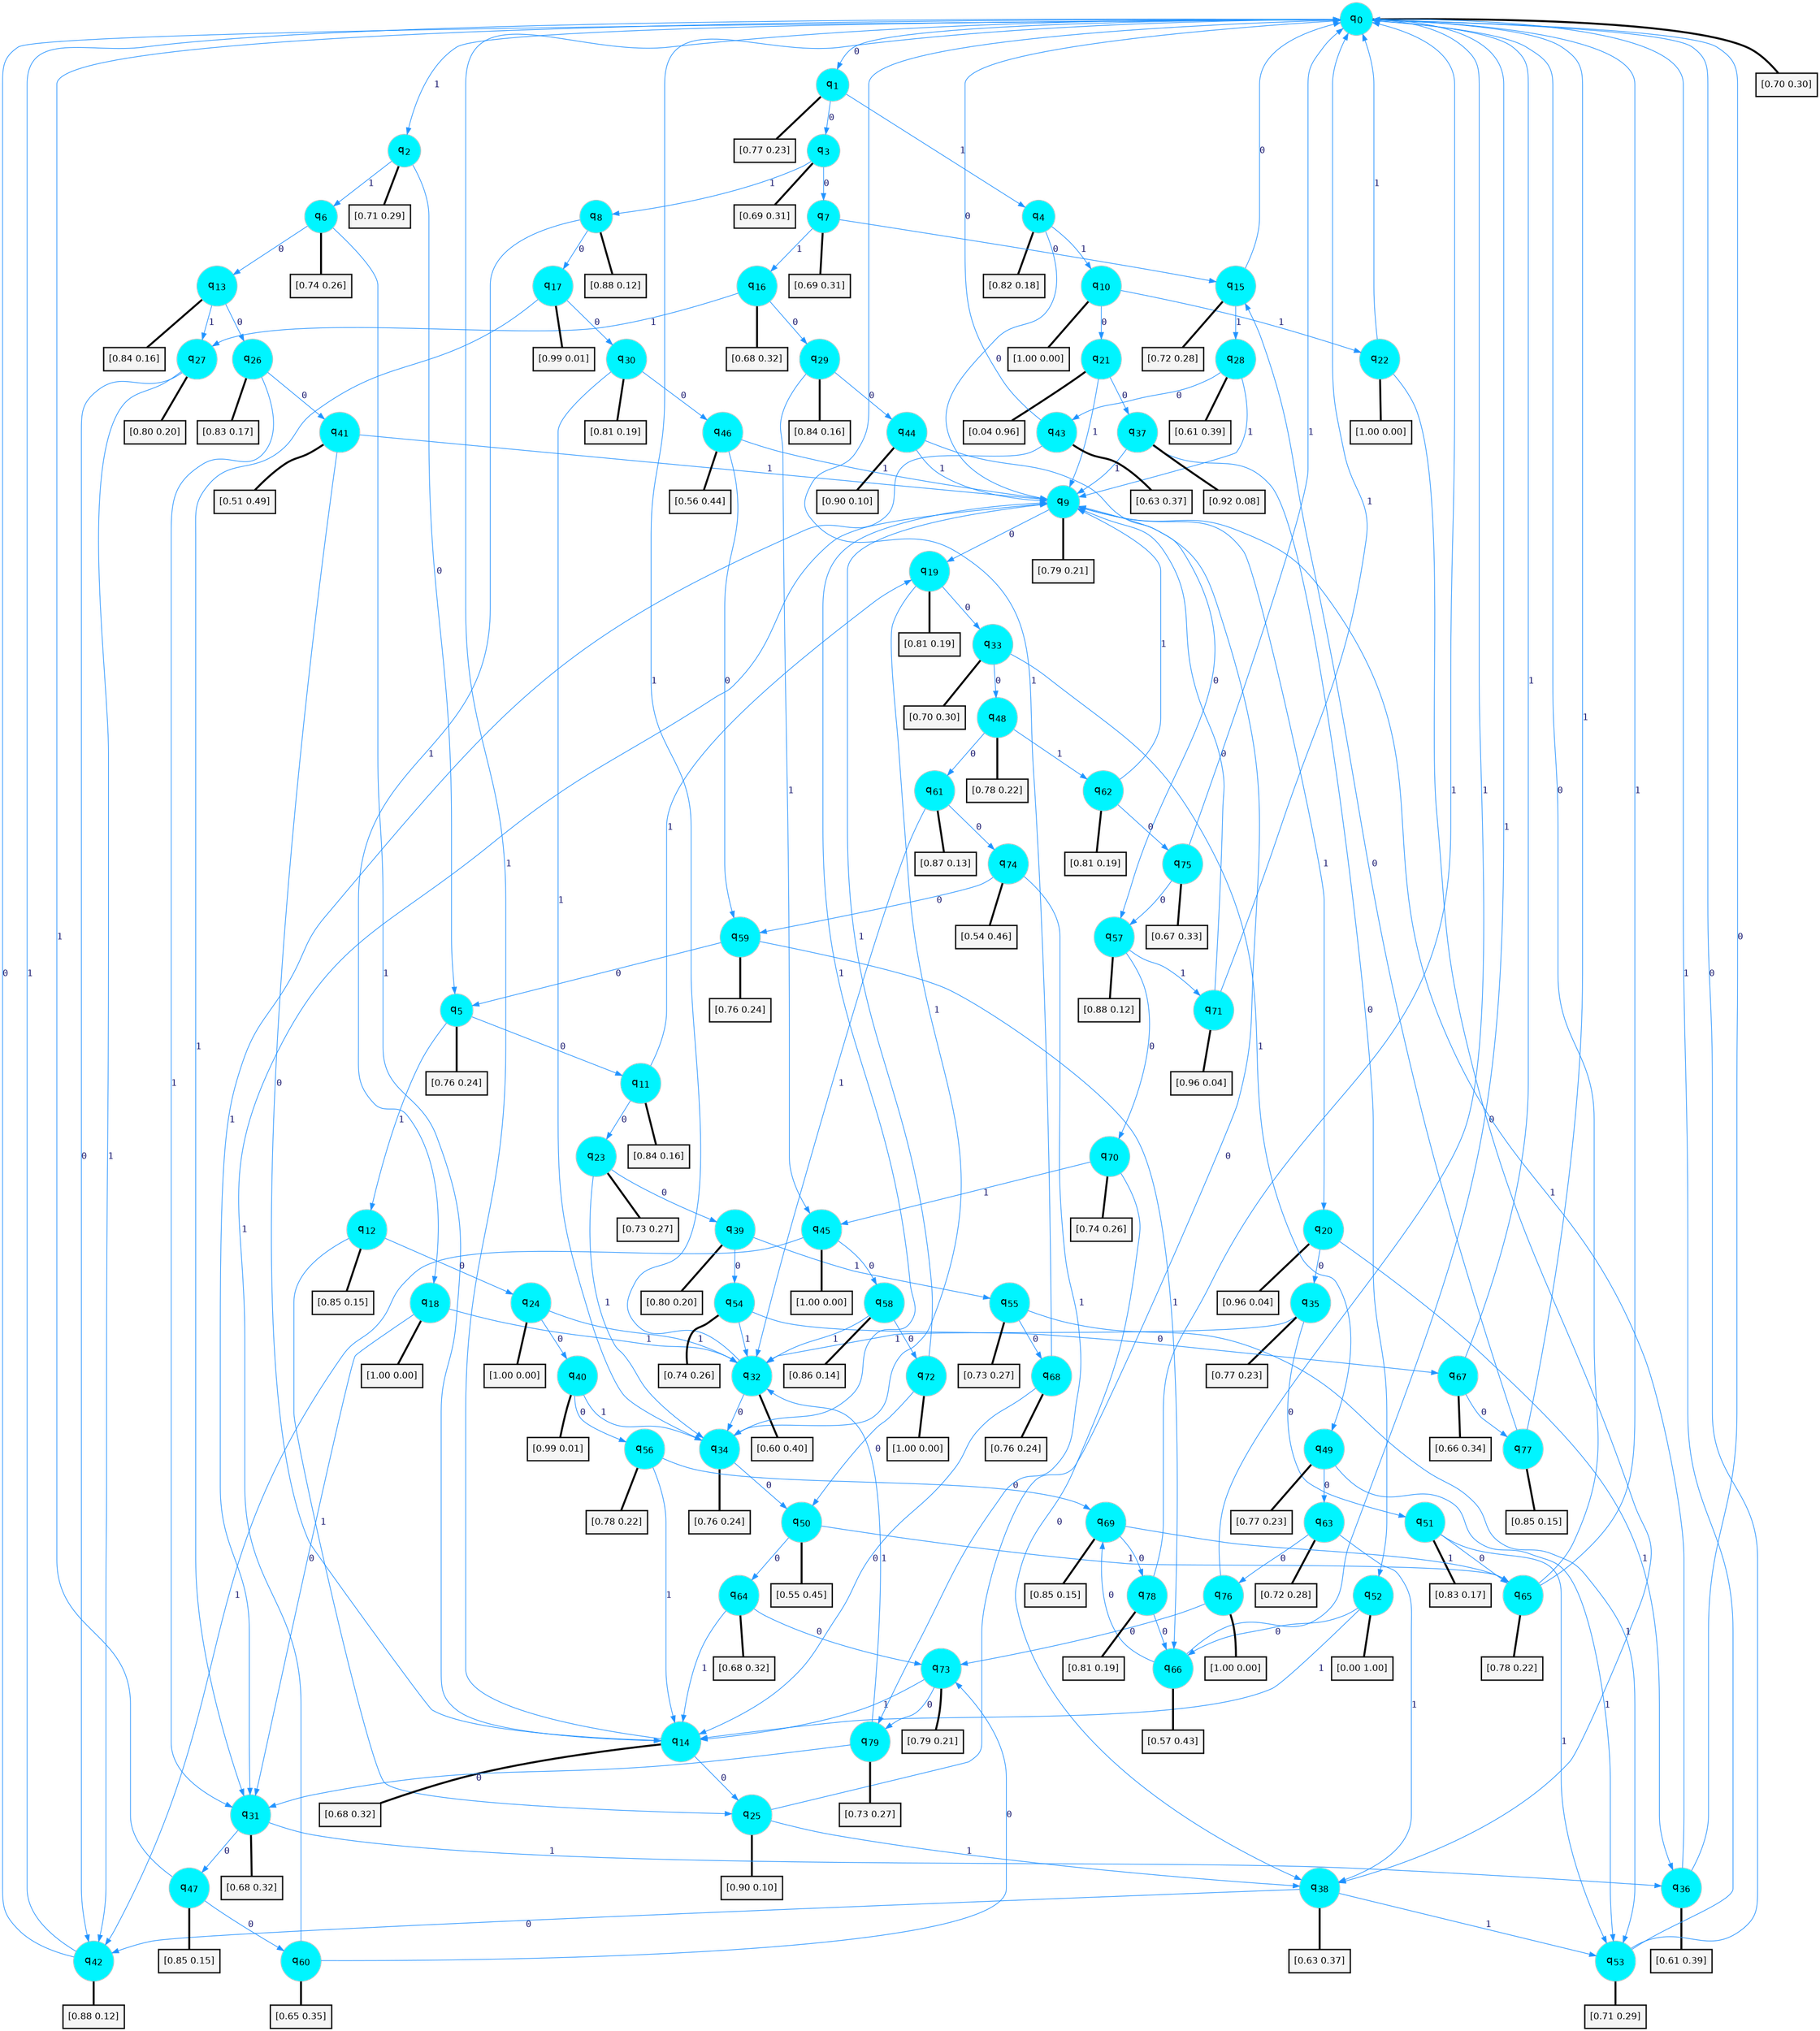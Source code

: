 digraph G {
graph [
bgcolor=transparent, dpi=300, rankdir=TD, size="40,25"];
node [
color=gray, fillcolor=turquoise1, fontcolor=black, fontname=Helvetica, fontsize=16, fontweight=bold, shape=circle, style=filled];
edge [
arrowsize=1, color=dodgerblue1, fontcolor=midnightblue, fontname=courier, fontweight=bold, penwidth=1, style=solid, weight=20];
0[label=<q<SUB>0</SUB>>];
1[label=<q<SUB>1</SUB>>];
2[label=<q<SUB>2</SUB>>];
3[label=<q<SUB>3</SUB>>];
4[label=<q<SUB>4</SUB>>];
5[label=<q<SUB>5</SUB>>];
6[label=<q<SUB>6</SUB>>];
7[label=<q<SUB>7</SUB>>];
8[label=<q<SUB>8</SUB>>];
9[label=<q<SUB>9</SUB>>];
10[label=<q<SUB>10</SUB>>];
11[label=<q<SUB>11</SUB>>];
12[label=<q<SUB>12</SUB>>];
13[label=<q<SUB>13</SUB>>];
14[label=<q<SUB>14</SUB>>];
15[label=<q<SUB>15</SUB>>];
16[label=<q<SUB>16</SUB>>];
17[label=<q<SUB>17</SUB>>];
18[label=<q<SUB>18</SUB>>];
19[label=<q<SUB>19</SUB>>];
20[label=<q<SUB>20</SUB>>];
21[label=<q<SUB>21</SUB>>];
22[label=<q<SUB>22</SUB>>];
23[label=<q<SUB>23</SUB>>];
24[label=<q<SUB>24</SUB>>];
25[label=<q<SUB>25</SUB>>];
26[label=<q<SUB>26</SUB>>];
27[label=<q<SUB>27</SUB>>];
28[label=<q<SUB>28</SUB>>];
29[label=<q<SUB>29</SUB>>];
30[label=<q<SUB>30</SUB>>];
31[label=<q<SUB>31</SUB>>];
32[label=<q<SUB>32</SUB>>];
33[label=<q<SUB>33</SUB>>];
34[label=<q<SUB>34</SUB>>];
35[label=<q<SUB>35</SUB>>];
36[label=<q<SUB>36</SUB>>];
37[label=<q<SUB>37</SUB>>];
38[label=<q<SUB>38</SUB>>];
39[label=<q<SUB>39</SUB>>];
40[label=<q<SUB>40</SUB>>];
41[label=<q<SUB>41</SUB>>];
42[label=<q<SUB>42</SUB>>];
43[label=<q<SUB>43</SUB>>];
44[label=<q<SUB>44</SUB>>];
45[label=<q<SUB>45</SUB>>];
46[label=<q<SUB>46</SUB>>];
47[label=<q<SUB>47</SUB>>];
48[label=<q<SUB>48</SUB>>];
49[label=<q<SUB>49</SUB>>];
50[label=<q<SUB>50</SUB>>];
51[label=<q<SUB>51</SUB>>];
52[label=<q<SUB>52</SUB>>];
53[label=<q<SUB>53</SUB>>];
54[label=<q<SUB>54</SUB>>];
55[label=<q<SUB>55</SUB>>];
56[label=<q<SUB>56</SUB>>];
57[label=<q<SUB>57</SUB>>];
58[label=<q<SUB>58</SUB>>];
59[label=<q<SUB>59</SUB>>];
60[label=<q<SUB>60</SUB>>];
61[label=<q<SUB>61</SUB>>];
62[label=<q<SUB>62</SUB>>];
63[label=<q<SUB>63</SUB>>];
64[label=<q<SUB>64</SUB>>];
65[label=<q<SUB>65</SUB>>];
66[label=<q<SUB>66</SUB>>];
67[label=<q<SUB>67</SUB>>];
68[label=<q<SUB>68</SUB>>];
69[label=<q<SUB>69</SUB>>];
70[label=<q<SUB>70</SUB>>];
71[label=<q<SUB>71</SUB>>];
72[label=<q<SUB>72</SUB>>];
73[label=<q<SUB>73</SUB>>];
74[label=<q<SUB>74</SUB>>];
75[label=<q<SUB>75</SUB>>];
76[label=<q<SUB>76</SUB>>];
77[label=<q<SUB>77</SUB>>];
78[label=<q<SUB>78</SUB>>];
79[label=<q<SUB>79</SUB>>];
80[label="[0.70 0.30]", shape=box,fontcolor=black, fontname=Helvetica, fontsize=14, penwidth=2, fillcolor=whitesmoke,color=black];
81[label="[0.77 0.23]", shape=box,fontcolor=black, fontname=Helvetica, fontsize=14, penwidth=2, fillcolor=whitesmoke,color=black];
82[label="[0.71 0.29]", shape=box,fontcolor=black, fontname=Helvetica, fontsize=14, penwidth=2, fillcolor=whitesmoke,color=black];
83[label="[0.69 0.31]", shape=box,fontcolor=black, fontname=Helvetica, fontsize=14, penwidth=2, fillcolor=whitesmoke,color=black];
84[label="[0.82 0.18]", shape=box,fontcolor=black, fontname=Helvetica, fontsize=14, penwidth=2, fillcolor=whitesmoke,color=black];
85[label="[0.76 0.24]", shape=box,fontcolor=black, fontname=Helvetica, fontsize=14, penwidth=2, fillcolor=whitesmoke,color=black];
86[label="[0.74 0.26]", shape=box,fontcolor=black, fontname=Helvetica, fontsize=14, penwidth=2, fillcolor=whitesmoke,color=black];
87[label="[0.69 0.31]", shape=box,fontcolor=black, fontname=Helvetica, fontsize=14, penwidth=2, fillcolor=whitesmoke,color=black];
88[label="[0.88 0.12]", shape=box,fontcolor=black, fontname=Helvetica, fontsize=14, penwidth=2, fillcolor=whitesmoke,color=black];
89[label="[0.79 0.21]", shape=box,fontcolor=black, fontname=Helvetica, fontsize=14, penwidth=2, fillcolor=whitesmoke,color=black];
90[label="[1.00 0.00]", shape=box,fontcolor=black, fontname=Helvetica, fontsize=14, penwidth=2, fillcolor=whitesmoke,color=black];
91[label="[0.84 0.16]", shape=box,fontcolor=black, fontname=Helvetica, fontsize=14, penwidth=2, fillcolor=whitesmoke,color=black];
92[label="[0.85 0.15]", shape=box,fontcolor=black, fontname=Helvetica, fontsize=14, penwidth=2, fillcolor=whitesmoke,color=black];
93[label="[0.84 0.16]", shape=box,fontcolor=black, fontname=Helvetica, fontsize=14, penwidth=2, fillcolor=whitesmoke,color=black];
94[label="[0.68 0.32]", shape=box,fontcolor=black, fontname=Helvetica, fontsize=14, penwidth=2, fillcolor=whitesmoke,color=black];
95[label="[0.72 0.28]", shape=box,fontcolor=black, fontname=Helvetica, fontsize=14, penwidth=2, fillcolor=whitesmoke,color=black];
96[label="[0.68 0.32]", shape=box,fontcolor=black, fontname=Helvetica, fontsize=14, penwidth=2, fillcolor=whitesmoke,color=black];
97[label="[0.99 0.01]", shape=box,fontcolor=black, fontname=Helvetica, fontsize=14, penwidth=2, fillcolor=whitesmoke,color=black];
98[label="[1.00 0.00]", shape=box,fontcolor=black, fontname=Helvetica, fontsize=14, penwidth=2, fillcolor=whitesmoke,color=black];
99[label="[0.81 0.19]", shape=box,fontcolor=black, fontname=Helvetica, fontsize=14, penwidth=2, fillcolor=whitesmoke,color=black];
100[label="[0.96 0.04]", shape=box,fontcolor=black, fontname=Helvetica, fontsize=14, penwidth=2, fillcolor=whitesmoke,color=black];
101[label="[0.04 0.96]", shape=box,fontcolor=black, fontname=Helvetica, fontsize=14, penwidth=2, fillcolor=whitesmoke,color=black];
102[label="[1.00 0.00]", shape=box,fontcolor=black, fontname=Helvetica, fontsize=14, penwidth=2, fillcolor=whitesmoke,color=black];
103[label="[0.73 0.27]", shape=box,fontcolor=black, fontname=Helvetica, fontsize=14, penwidth=2, fillcolor=whitesmoke,color=black];
104[label="[1.00 0.00]", shape=box,fontcolor=black, fontname=Helvetica, fontsize=14, penwidth=2, fillcolor=whitesmoke,color=black];
105[label="[0.90 0.10]", shape=box,fontcolor=black, fontname=Helvetica, fontsize=14, penwidth=2, fillcolor=whitesmoke,color=black];
106[label="[0.83 0.17]", shape=box,fontcolor=black, fontname=Helvetica, fontsize=14, penwidth=2, fillcolor=whitesmoke,color=black];
107[label="[0.80 0.20]", shape=box,fontcolor=black, fontname=Helvetica, fontsize=14, penwidth=2, fillcolor=whitesmoke,color=black];
108[label="[0.61 0.39]", shape=box,fontcolor=black, fontname=Helvetica, fontsize=14, penwidth=2, fillcolor=whitesmoke,color=black];
109[label="[0.84 0.16]", shape=box,fontcolor=black, fontname=Helvetica, fontsize=14, penwidth=2, fillcolor=whitesmoke,color=black];
110[label="[0.81 0.19]", shape=box,fontcolor=black, fontname=Helvetica, fontsize=14, penwidth=2, fillcolor=whitesmoke,color=black];
111[label="[0.68 0.32]", shape=box,fontcolor=black, fontname=Helvetica, fontsize=14, penwidth=2, fillcolor=whitesmoke,color=black];
112[label="[0.60 0.40]", shape=box,fontcolor=black, fontname=Helvetica, fontsize=14, penwidth=2, fillcolor=whitesmoke,color=black];
113[label="[0.70 0.30]", shape=box,fontcolor=black, fontname=Helvetica, fontsize=14, penwidth=2, fillcolor=whitesmoke,color=black];
114[label="[0.76 0.24]", shape=box,fontcolor=black, fontname=Helvetica, fontsize=14, penwidth=2, fillcolor=whitesmoke,color=black];
115[label="[0.77 0.23]", shape=box,fontcolor=black, fontname=Helvetica, fontsize=14, penwidth=2, fillcolor=whitesmoke,color=black];
116[label="[0.61 0.39]", shape=box,fontcolor=black, fontname=Helvetica, fontsize=14, penwidth=2, fillcolor=whitesmoke,color=black];
117[label="[0.92 0.08]", shape=box,fontcolor=black, fontname=Helvetica, fontsize=14, penwidth=2, fillcolor=whitesmoke,color=black];
118[label="[0.63 0.37]", shape=box,fontcolor=black, fontname=Helvetica, fontsize=14, penwidth=2, fillcolor=whitesmoke,color=black];
119[label="[0.80 0.20]", shape=box,fontcolor=black, fontname=Helvetica, fontsize=14, penwidth=2, fillcolor=whitesmoke,color=black];
120[label="[0.99 0.01]", shape=box,fontcolor=black, fontname=Helvetica, fontsize=14, penwidth=2, fillcolor=whitesmoke,color=black];
121[label="[0.51 0.49]", shape=box,fontcolor=black, fontname=Helvetica, fontsize=14, penwidth=2, fillcolor=whitesmoke,color=black];
122[label="[0.88 0.12]", shape=box,fontcolor=black, fontname=Helvetica, fontsize=14, penwidth=2, fillcolor=whitesmoke,color=black];
123[label="[0.63 0.37]", shape=box,fontcolor=black, fontname=Helvetica, fontsize=14, penwidth=2, fillcolor=whitesmoke,color=black];
124[label="[0.90 0.10]", shape=box,fontcolor=black, fontname=Helvetica, fontsize=14, penwidth=2, fillcolor=whitesmoke,color=black];
125[label="[1.00 0.00]", shape=box,fontcolor=black, fontname=Helvetica, fontsize=14, penwidth=2, fillcolor=whitesmoke,color=black];
126[label="[0.56 0.44]", shape=box,fontcolor=black, fontname=Helvetica, fontsize=14, penwidth=2, fillcolor=whitesmoke,color=black];
127[label="[0.85 0.15]", shape=box,fontcolor=black, fontname=Helvetica, fontsize=14, penwidth=2, fillcolor=whitesmoke,color=black];
128[label="[0.78 0.22]", shape=box,fontcolor=black, fontname=Helvetica, fontsize=14, penwidth=2, fillcolor=whitesmoke,color=black];
129[label="[0.77 0.23]", shape=box,fontcolor=black, fontname=Helvetica, fontsize=14, penwidth=2, fillcolor=whitesmoke,color=black];
130[label="[0.55 0.45]", shape=box,fontcolor=black, fontname=Helvetica, fontsize=14, penwidth=2, fillcolor=whitesmoke,color=black];
131[label="[0.83 0.17]", shape=box,fontcolor=black, fontname=Helvetica, fontsize=14, penwidth=2, fillcolor=whitesmoke,color=black];
132[label="[0.00 1.00]", shape=box,fontcolor=black, fontname=Helvetica, fontsize=14, penwidth=2, fillcolor=whitesmoke,color=black];
133[label="[0.71 0.29]", shape=box,fontcolor=black, fontname=Helvetica, fontsize=14, penwidth=2, fillcolor=whitesmoke,color=black];
134[label="[0.74 0.26]", shape=box,fontcolor=black, fontname=Helvetica, fontsize=14, penwidth=2, fillcolor=whitesmoke,color=black];
135[label="[0.73 0.27]", shape=box,fontcolor=black, fontname=Helvetica, fontsize=14, penwidth=2, fillcolor=whitesmoke,color=black];
136[label="[0.78 0.22]", shape=box,fontcolor=black, fontname=Helvetica, fontsize=14, penwidth=2, fillcolor=whitesmoke,color=black];
137[label="[0.88 0.12]", shape=box,fontcolor=black, fontname=Helvetica, fontsize=14, penwidth=2, fillcolor=whitesmoke,color=black];
138[label="[0.86 0.14]", shape=box,fontcolor=black, fontname=Helvetica, fontsize=14, penwidth=2, fillcolor=whitesmoke,color=black];
139[label="[0.76 0.24]", shape=box,fontcolor=black, fontname=Helvetica, fontsize=14, penwidth=2, fillcolor=whitesmoke,color=black];
140[label="[0.65 0.35]", shape=box,fontcolor=black, fontname=Helvetica, fontsize=14, penwidth=2, fillcolor=whitesmoke,color=black];
141[label="[0.87 0.13]", shape=box,fontcolor=black, fontname=Helvetica, fontsize=14, penwidth=2, fillcolor=whitesmoke,color=black];
142[label="[0.81 0.19]", shape=box,fontcolor=black, fontname=Helvetica, fontsize=14, penwidth=2, fillcolor=whitesmoke,color=black];
143[label="[0.72 0.28]", shape=box,fontcolor=black, fontname=Helvetica, fontsize=14, penwidth=2, fillcolor=whitesmoke,color=black];
144[label="[0.68 0.32]", shape=box,fontcolor=black, fontname=Helvetica, fontsize=14, penwidth=2, fillcolor=whitesmoke,color=black];
145[label="[0.78 0.22]", shape=box,fontcolor=black, fontname=Helvetica, fontsize=14, penwidth=2, fillcolor=whitesmoke,color=black];
146[label="[0.57 0.43]", shape=box,fontcolor=black, fontname=Helvetica, fontsize=14, penwidth=2, fillcolor=whitesmoke,color=black];
147[label="[0.66 0.34]", shape=box,fontcolor=black, fontname=Helvetica, fontsize=14, penwidth=2, fillcolor=whitesmoke,color=black];
148[label="[0.76 0.24]", shape=box,fontcolor=black, fontname=Helvetica, fontsize=14, penwidth=2, fillcolor=whitesmoke,color=black];
149[label="[0.85 0.15]", shape=box,fontcolor=black, fontname=Helvetica, fontsize=14, penwidth=2, fillcolor=whitesmoke,color=black];
150[label="[0.74 0.26]", shape=box,fontcolor=black, fontname=Helvetica, fontsize=14, penwidth=2, fillcolor=whitesmoke,color=black];
151[label="[0.96 0.04]", shape=box,fontcolor=black, fontname=Helvetica, fontsize=14, penwidth=2, fillcolor=whitesmoke,color=black];
152[label="[1.00 0.00]", shape=box,fontcolor=black, fontname=Helvetica, fontsize=14, penwidth=2, fillcolor=whitesmoke,color=black];
153[label="[0.79 0.21]", shape=box,fontcolor=black, fontname=Helvetica, fontsize=14, penwidth=2, fillcolor=whitesmoke,color=black];
154[label="[0.54 0.46]", shape=box,fontcolor=black, fontname=Helvetica, fontsize=14, penwidth=2, fillcolor=whitesmoke,color=black];
155[label="[0.67 0.33]", shape=box,fontcolor=black, fontname=Helvetica, fontsize=14, penwidth=2, fillcolor=whitesmoke,color=black];
156[label="[1.00 0.00]", shape=box,fontcolor=black, fontname=Helvetica, fontsize=14, penwidth=2, fillcolor=whitesmoke,color=black];
157[label="[0.85 0.15]", shape=box,fontcolor=black, fontname=Helvetica, fontsize=14, penwidth=2, fillcolor=whitesmoke,color=black];
158[label="[0.81 0.19]", shape=box,fontcolor=black, fontname=Helvetica, fontsize=14, penwidth=2, fillcolor=whitesmoke,color=black];
159[label="[0.73 0.27]", shape=box,fontcolor=black, fontname=Helvetica, fontsize=14, penwidth=2, fillcolor=whitesmoke,color=black];
0->1 [label=0];
0->2 [label=1];
0->80 [arrowhead=none, penwidth=3,color=black];
1->3 [label=0];
1->4 [label=1];
1->81 [arrowhead=none, penwidth=3,color=black];
2->5 [label=0];
2->6 [label=1];
2->82 [arrowhead=none, penwidth=3,color=black];
3->7 [label=0];
3->8 [label=1];
3->83 [arrowhead=none, penwidth=3,color=black];
4->9 [label=0];
4->10 [label=1];
4->84 [arrowhead=none, penwidth=3,color=black];
5->11 [label=0];
5->12 [label=1];
5->85 [arrowhead=none, penwidth=3,color=black];
6->13 [label=0];
6->14 [label=1];
6->86 [arrowhead=none, penwidth=3,color=black];
7->15 [label=0];
7->16 [label=1];
7->87 [arrowhead=none, penwidth=3,color=black];
8->17 [label=0];
8->18 [label=1];
8->88 [arrowhead=none, penwidth=3,color=black];
9->19 [label=0];
9->20 [label=1];
9->89 [arrowhead=none, penwidth=3,color=black];
10->21 [label=0];
10->22 [label=1];
10->90 [arrowhead=none, penwidth=3,color=black];
11->23 [label=0];
11->19 [label=1];
11->91 [arrowhead=none, penwidth=3,color=black];
12->24 [label=0];
12->25 [label=1];
12->92 [arrowhead=none, penwidth=3,color=black];
13->26 [label=0];
13->27 [label=1];
13->93 [arrowhead=none, penwidth=3,color=black];
14->25 [label=0];
14->0 [label=1];
14->94 [arrowhead=none, penwidth=3,color=black];
15->0 [label=0];
15->28 [label=1];
15->95 [arrowhead=none, penwidth=3,color=black];
16->29 [label=0];
16->27 [label=1];
16->96 [arrowhead=none, penwidth=3,color=black];
17->30 [label=0];
17->31 [label=1];
17->97 [arrowhead=none, penwidth=3,color=black];
18->31 [label=0];
18->32 [label=1];
18->98 [arrowhead=none, penwidth=3,color=black];
19->33 [label=0];
19->34 [label=1];
19->99 [arrowhead=none, penwidth=3,color=black];
20->35 [label=0];
20->36 [label=1];
20->100 [arrowhead=none, penwidth=3,color=black];
21->37 [label=0];
21->9 [label=1];
21->101 [arrowhead=none, penwidth=3,color=black];
22->38 [label=0];
22->0 [label=1];
22->102 [arrowhead=none, penwidth=3,color=black];
23->39 [label=0];
23->34 [label=1];
23->103 [arrowhead=none, penwidth=3,color=black];
24->40 [label=0];
24->32 [label=1];
24->104 [arrowhead=none, penwidth=3,color=black];
25->9 [label=0];
25->38 [label=1];
25->105 [arrowhead=none, penwidth=3,color=black];
26->41 [label=0];
26->31 [label=1];
26->106 [arrowhead=none, penwidth=3,color=black];
27->42 [label=0];
27->42 [label=1];
27->107 [arrowhead=none, penwidth=3,color=black];
28->43 [label=0];
28->9 [label=1];
28->108 [arrowhead=none, penwidth=3,color=black];
29->44 [label=0];
29->45 [label=1];
29->109 [arrowhead=none, penwidth=3,color=black];
30->46 [label=0];
30->34 [label=1];
30->110 [arrowhead=none, penwidth=3,color=black];
31->47 [label=0];
31->36 [label=1];
31->111 [arrowhead=none, penwidth=3,color=black];
32->34 [label=0];
32->0 [label=1];
32->112 [arrowhead=none, penwidth=3,color=black];
33->48 [label=0];
33->49 [label=1];
33->113 [arrowhead=none, penwidth=3,color=black];
34->50 [label=0];
34->9 [label=1];
34->114 [arrowhead=none, penwidth=3,color=black];
35->51 [label=0];
35->32 [label=1];
35->115 [arrowhead=none, penwidth=3,color=black];
36->0 [label=0];
36->9 [label=1];
36->116 [arrowhead=none, penwidth=3,color=black];
37->52 [label=0];
37->9 [label=1];
37->117 [arrowhead=none, penwidth=3,color=black];
38->42 [label=0];
38->53 [label=1];
38->118 [arrowhead=none, penwidth=3,color=black];
39->54 [label=0];
39->55 [label=1];
39->119 [arrowhead=none, penwidth=3,color=black];
40->56 [label=0];
40->34 [label=1];
40->120 [arrowhead=none, penwidth=3,color=black];
41->14 [label=0];
41->9 [label=1];
41->121 [arrowhead=none, penwidth=3,color=black];
42->0 [label=0];
42->0 [label=1];
42->122 [arrowhead=none, penwidth=3,color=black];
43->0 [label=0];
43->31 [label=1];
43->123 [arrowhead=none, penwidth=3,color=black];
44->57 [label=0];
44->9 [label=1];
44->124 [arrowhead=none, penwidth=3,color=black];
45->58 [label=0];
45->42 [label=1];
45->125 [arrowhead=none, penwidth=3,color=black];
46->59 [label=0];
46->9 [label=1];
46->126 [arrowhead=none, penwidth=3,color=black];
47->60 [label=0];
47->0 [label=1];
47->127 [arrowhead=none, penwidth=3,color=black];
48->61 [label=0];
48->62 [label=1];
48->128 [arrowhead=none, penwidth=3,color=black];
49->63 [label=0];
49->53 [label=1];
49->129 [arrowhead=none, penwidth=3,color=black];
50->64 [label=0];
50->65 [label=1];
50->130 [arrowhead=none, penwidth=3,color=black];
51->65 [label=0];
51->53 [label=1];
51->131 [arrowhead=none, penwidth=3,color=black];
52->66 [label=0];
52->14 [label=1];
52->132 [arrowhead=none, penwidth=3,color=black];
53->0 [label=0];
53->0 [label=1];
53->133 [arrowhead=none, penwidth=3,color=black];
54->67 [label=0];
54->32 [label=1];
54->134 [arrowhead=none, penwidth=3,color=black];
55->68 [label=0];
55->53 [label=1];
55->135 [arrowhead=none, penwidth=3,color=black];
56->69 [label=0];
56->14 [label=1];
56->136 [arrowhead=none, penwidth=3,color=black];
57->70 [label=0];
57->71 [label=1];
57->137 [arrowhead=none, penwidth=3,color=black];
58->72 [label=0];
58->32 [label=1];
58->138 [arrowhead=none, penwidth=3,color=black];
59->5 [label=0];
59->66 [label=1];
59->139 [arrowhead=none, penwidth=3,color=black];
60->73 [label=0];
60->9 [label=1];
60->140 [arrowhead=none, penwidth=3,color=black];
61->74 [label=0];
61->32 [label=1];
61->141 [arrowhead=none, penwidth=3,color=black];
62->75 [label=0];
62->9 [label=1];
62->142 [arrowhead=none, penwidth=3,color=black];
63->76 [label=0];
63->38 [label=1];
63->143 [arrowhead=none, penwidth=3,color=black];
64->73 [label=0];
64->14 [label=1];
64->144 [arrowhead=none, penwidth=3,color=black];
65->0 [label=0];
65->0 [label=1];
65->145 [arrowhead=none, penwidth=3,color=black];
66->69 [label=0];
66->0 [label=1];
66->146 [arrowhead=none, penwidth=3,color=black];
67->77 [label=0];
67->0 [label=1];
67->147 [arrowhead=none, penwidth=3,color=black];
68->14 [label=0];
68->0 [label=1];
68->148 [arrowhead=none, penwidth=3,color=black];
69->78 [label=0];
69->65 [label=1];
69->149 [arrowhead=none, penwidth=3,color=black];
70->38 [label=0];
70->45 [label=1];
70->150 [arrowhead=none, penwidth=3,color=black];
71->9 [label=0];
71->0 [label=1];
71->151 [arrowhead=none, penwidth=3,color=black];
72->50 [label=0];
72->9 [label=1];
72->152 [arrowhead=none, penwidth=3,color=black];
73->79 [label=0];
73->14 [label=1];
73->153 [arrowhead=none, penwidth=3,color=black];
74->59 [label=0];
74->79 [label=1];
74->154 [arrowhead=none, penwidth=3,color=black];
75->57 [label=0];
75->0 [label=1];
75->155 [arrowhead=none, penwidth=3,color=black];
76->73 [label=0];
76->0 [label=1];
76->156 [arrowhead=none, penwidth=3,color=black];
77->15 [label=0];
77->0 [label=1];
77->157 [arrowhead=none, penwidth=3,color=black];
78->66 [label=0];
78->0 [label=1];
78->158 [arrowhead=none, penwidth=3,color=black];
79->31 [label=0];
79->32 [label=1];
79->159 [arrowhead=none, penwidth=3,color=black];
}
